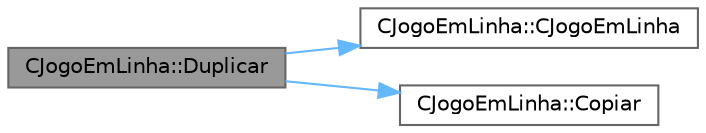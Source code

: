 digraph "CJogoEmLinha::Duplicar"
{
 // LATEX_PDF_SIZE
  bgcolor="transparent";
  edge [fontname=Helvetica,fontsize=10,labelfontname=Helvetica,labelfontsize=10];
  node [fontname=Helvetica,fontsize=10,shape=box,height=0.2,width=0.4];
  rankdir="LR";
  Node1 [id="Node000001",label="CJogoEmLinha::Duplicar",height=0.2,width=0.4,color="gray40", fillcolor="grey60", style="filled", fontcolor="black",tooltip="Cria um objecto que é uma cópia deste."];
  Node1 -> Node2 [id="edge3_Node000001_Node000002",color="steelblue1",style="solid",tooltip=" "];
  Node2 [id="Node000002",label="CJogoEmLinha::CJogoEmLinha",height=0.2,width=0.4,color="grey40", fillcolor="white", style="filled",URL="$classCJogoEmLinha.html#a88abc2e2195a32ac1b78db2f8733c923",tooltip=" "];
  Node1 -> Node3 [id="edge4_Node000001_Node000003",color="steelblue1",style="solid",tooltip=" "];
  Node3 [id="Node000003",label="CJogoEmLinha::Copiar",height=0.2,width=0.4,color="grey40", fillcolor="white", style="filled",URL="$classCJogoEmLinha.html#ab11bd9cb65db20489151a1935df9060e",tooltip=" "];
}
